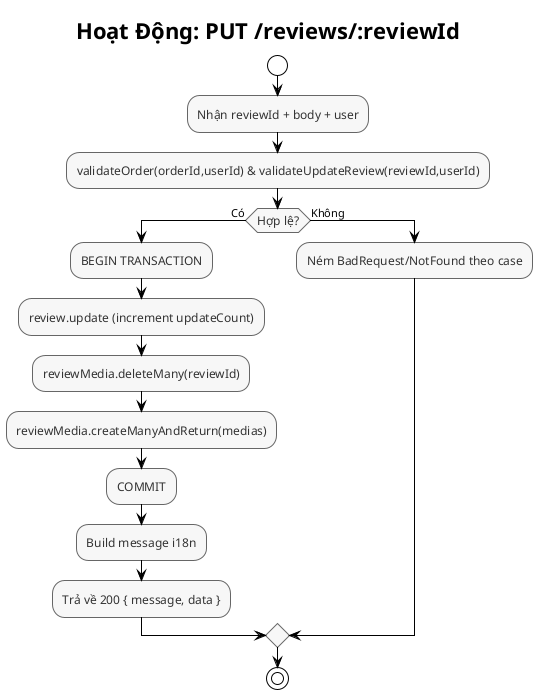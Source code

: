 @startuml Review - Update Activity
!theme plain
skinparam backgroundColor #FFFFFF
skinparam activityFontSize 12
skinparam activityFontColor #333333
skinparam activityBorderColor #666666
skinparam activityBackgroundColor #F7F7F7

title Hoạt Động: PUT /reviews/:reviewId

start
:Nhận reviewId + body + user;
:validateOrder(orderId,userId) & validateUpdateReview(reviewId,userId);
if (Hợp lệ?) then (Có)
  :BEGIN TRANSACTION;
  :review.update (increment updateCount);
  :reviewMedia.deleteMany(reviewId);
  :reviewMedia.createManyAndReturn(medias);
  :COMMIT;
  :Build message i18n;
  :Trả về 200 { message, data };
else (Không)
  :Ném BadRequest/NotFound theo case;
endif
stop

@enduml


